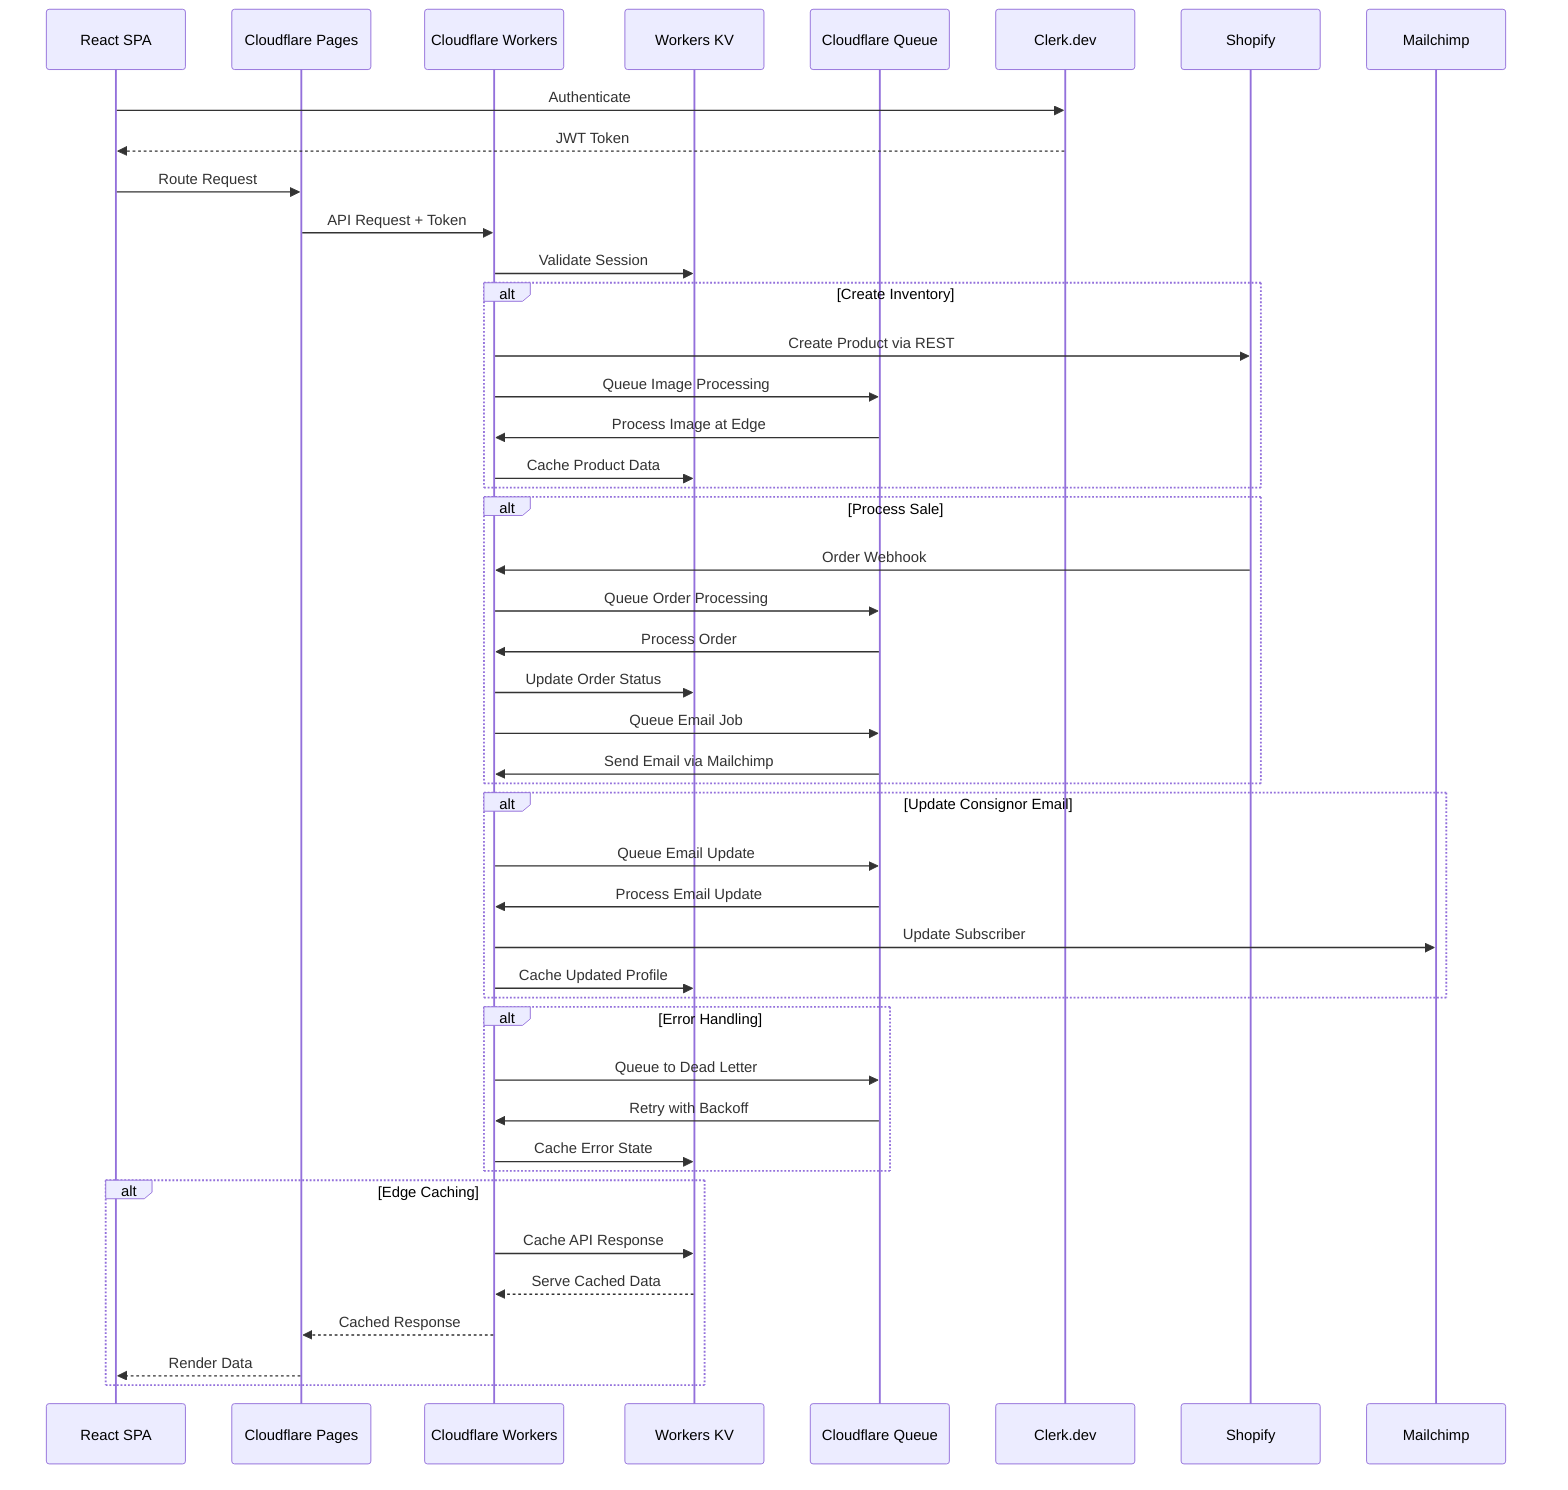 sequenceDiagram
    participant FE as React SPA
    participant Pages as Cloudflare Pages
    participant Workers as Cloudflare Workers
    participant KV as Workers KV
    participant Queue as Cloudflare Queue
    participant Auth as Clerk.dev
    participant Shop as Shopify
    participant MC as Mailchimp
    
    FE->>Auth: Authenticate
    Auth-->>FE: JWT Token
    FE->>Pages: Route Request
    Pages->>Workers: API Request + Token
    Workers->>KV: Validate Session
    
    alt Create Inventory
        Workers->>Shop: Create Product via REST
        Workers->>Queue: Queue Image Processing
        Queue->>Workers: Process Image at Edge
        Workers->>KV: Cache Product Data
    end
    
    alt Process Sale
        Shop->>Workers: Order Webhook
        Workers->>Queue: Queue Order Processing
        Queue->>Workers: Process Order
        Workers->>KV: Update Order Status
        Workers->>Queue: Queue Email Job
        Queue->>Workers: Send Email via Mailchimp
    end

    alt Update Consignor Email
        Workers->>Queue: Queue Email Update
        Queue->>Workers: Process Email Update
        Workers->>MC: Update Subscriber
        Workers->>KV: Cache Updated Profile
    end

    alt Error Handling
        Workers->>Queue: Queue to Dead Letter
        Queue->>Workers: Retry with Backoff
        Workers->>KV: Cache Error State
    end

    alt Edge Caching
        Workers->>KV: Cache API Response
        KV-->>Workers: Serve Cached Data
        Workers-->>Pages: Cached Response
        Pages-->>FE: Render Data
    end